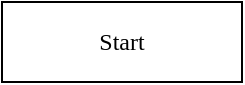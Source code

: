 <mxfile version="21.6.3" type="github">
  <diagram name="Страница 1" id="gqKEEJiKfbcqy7QF4_9X">
    <mxGraphModel dx="691" dy="391" grid="1" gridSize="10" guides="1" tooltips="1" connect="1" arrows="1" fold="1" page="1" pageScale="1" pageWidth="827" pageHeight="1169" math="0" shadow="0">
      <root>
        <mxCell id="0" />
        <mxCell id="1" parent="0" />
        <mxCell id="aMnk8KZtpZZMy-BBKfiO-1" value="Start" style="rounded=0;whiteSpace=wrap;html=1;fontFamily=Montserrat;fontSource=https%3A%2F%2Ffonts.googleapis.com%2Fcss%3Ffamily%3DMontserrat;" vertex="1" parent="1">
          <mxGeometry x="354" y="40" width="120" height="40" as="geometry" />
        </mxCell>
      </root>
    </mxGraphModel>
  </diagram>
</mxfile>
